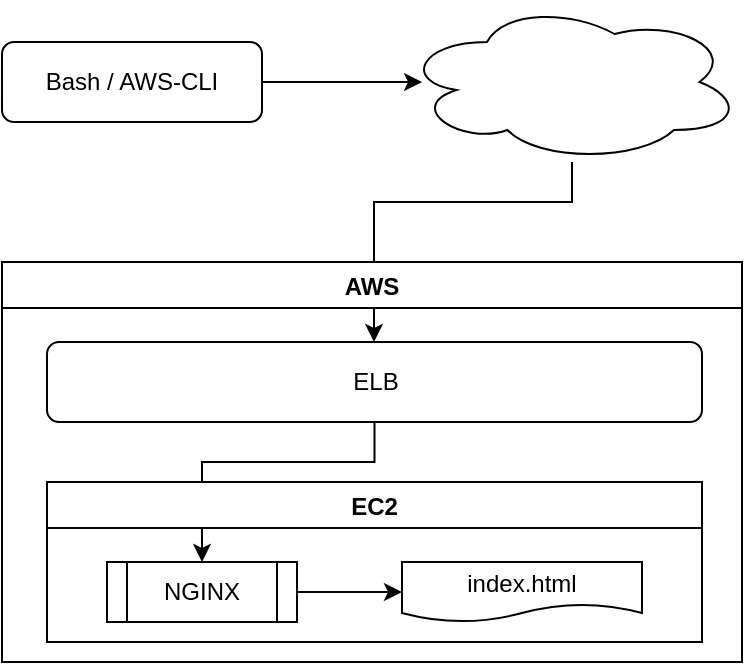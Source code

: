 <mxfile version="13.8.8" type="device"><diagram id="QL0NEkMMjSFfKRyp1khs" name="Page-1"><mxGraphModel dx="888" dy="689" grid="1" gridSize="10" guides="1" tooltips="1" connect="1" arrows="1" fold="1" page="1" pageScale="1" pageWidth="850" pageHeight="1100" math="0" shadow="0"><root><mxCell id="0"/><mxCell id="1" parent="0"/><mxCell id="6x2RZiDKWOu3AK_Zwxqa-3" style="edgeStyle=orthogonalEdgeStyle;rounded=0;orthogonalLoop=1;jettySize=auto;html=1;exitX=1;exitY=0.5;exitDx=0;exitDy=0;entryX=0.059;entryY=0.5;entryDx=0;entryDy=0;entryPerimeter=0;" edge="1" parent="1" source="6x2RZiDKWOu3AK_Zwxqa-1" target="6x2RZiDKWOu3AK_Zwxqa-2"><mxGeometry relative="1" as="geometry"/></mxCell><mxCell id="6x2RZiDKWOu3AK_Zwxqa-1" value="Bash / AWS-CLI" style="rounded=1;whiteSpace=wrap;html=1;" vertex="1" parent="1"><mxGeometry x="100" y="60" width="130" height="40" as="geometry"/></mxCell><mxCell id="6x2RZiDKWOu3AK_Zwxqa-18" style="edgeStyle=orthogonalEdgeStyle;rounded=0;orthogonalLoop=1;jettySize=auto;html=1;" edge="1" parent="1" source="6x2RZiDKWOu3AK_Zwxqa-2" target="6x2RZiDKWOu3AK_Zwxqa-5"><mxGeometry relative="1" as="geometry"><Array as="points"><mxPoint x="385" y="140"/><mxPoint x="286" y="140"/></Array></mxGeometry></mxCell><mxCell id="6x2RZiDKWOu3AK_Zwxqa-2" value="" style="ellipse;shape=cloud;whiteSpace=wrap;html=1;" vertex="1" parent="1"><mxGeometry x="300" y="40" width="170" height="80" as="geometry"/></mxCell><mxCell id="6x2RZiDKWOu3AK_Zwxqa-4" value="AWS" style="swimlane;" vertex="1" parent="1"><mxGeometry x="100" y="170" width="370" height="200" as="geometry"/></mxCell><mxCell id="6x2RZiDKWOu3AK_Zwxqa-11" value="" style="edgeStyle=orthogonalEdgeStyle;rounded=0;orthogonalLoop=1;jettySize=auto;html=1;entryX=0.5;entryY=0;entryDx=0;entryDy=0;" edge="1" parent="6x2RZiDKWOu3AK_Zwxqa-4" source="6x2RZiDKWOu3AK_Zwxqa-5" target="6x2RZiDKWOu3AK_Zwxqa-12"><mxGeometry relative="1" as="geometry"><mxPoint x="100" y="110" as="targetPoint"/><Array as="points"><mxPoint x="186" y="100"/><mxPoint x="100" y="100"/></Array></mxGeometry></mxCell><mxCell id="6x2RZiDKWOu3AK_Zwxqa-5" value="ELB" style="rounded=1;whiteSpace=wrap;html=1;" vertex="1" parent="6x2RZiDKWOu3AK_Zwxqa-4"><mxGeometry x="22.5" y="40" width="327.5" height="40" as="geometry"/></mxCell><mxCell id="6x2RZiDKWOu3AK_Zwxqa-7" value="EC2" style="swimlane;startSize=23;" vertex="1" parent="6x2RZiDKWOu3AK_Zwxqa-4"><mxGeometry x="22.5" y="110" width="327.5" height="80" as="geometry"/></mxCell><mxCell id="6x2RZiDKWOu3AK_Zwxqa-16" value="" style="edgeStyle=orthogonalEdgeStyle;rounded=0;orthogonalLoop=1;jettySize=auto;html=1;entryX=0;entryY=0.5;entryDx=0;entryDy=0;" edge="1" parent="6x2RZiDKWOu3AK_Zwxqa-7" source="6x2RZiDKWOu3AK_Zwxqa-12" target="6x2RZiDKWOu3AK_Zwxqa-15"><mxGeometry relative="1" as="geometry"><mxPoint x="205" y="55" as="targetPoint"/></mxGeometry></mxCell><mxCell id="6x2RZiDKWOu3AK_Zwxqa-12" value="NGINX" style="shape=process;whiteSpace=wrap;html=1;backgroundOutline=1;" vertex="1" parent="6x2RZiDKWOu3AK_Zwxqa-7"><mxGeometry x="30" y="40" width="95" height="30" as="geometry"/></mxCell><mxCell id="6x2RZiDKWOu3AK_Zwxqa-15" value="index.html" style="shape=document;whiteSpace=wrap;html=1;boundedLbl=1;" vertex="1" parent="6x2RZiDKWOu3AK_Zwxqa-7"><mxGeometry x="177.5" y="40" width="120" height="30" as="geometry"/></mxCell></root></mxGraphModel></diagram></mxfile>